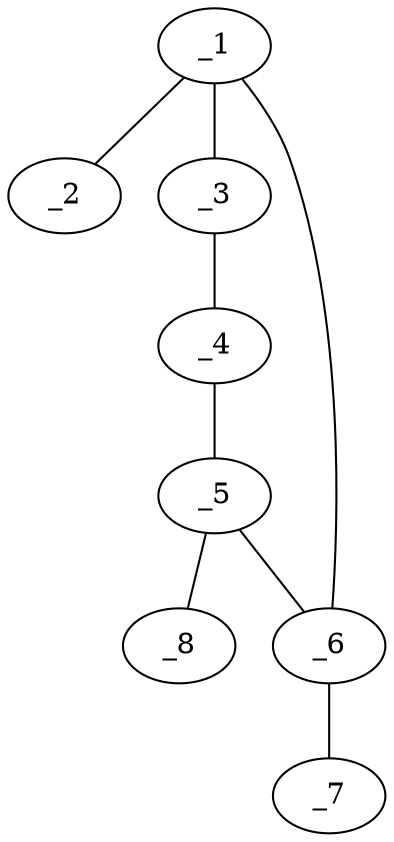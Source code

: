 graph molid642788 {
	_1	 [charge=0,
		chem=1,
		symbol="C  ",
		x="2.9511",
		y="-0.3184"];
	_2	 [charge=0,
		chem=2,
		symbol="O  ",
		x=2,
		y="-0.0093"];
	_1 -- _2	 [valence=2];
	_3	 [charge=0,
		chem=1,
		symbol="C  ",
		x="3.2601",
		y="-1.2694"];
	_1 -- _3	 [valence=1];
	_6	 [charge=0,
		chem=1,
		symbol="C  ",
		x="3.7601",
		y="0.2694"];
	_1 -- _6	 [valence=1];
	_4	 [charge=0,
		chem=1,
		symbol="C  ",
		x="4.2601",
		y="-1.2694"];
	_3 -- _4	 [valence=1];
	_5	 [charge=0,
		chem=1,
		symbol="C  ",
		x="4.5691",
		y="-0.3184"];
	_4 -- _5	 [valence=1];
	_5 -- _6	 [valence=2];
	_8	 [charge=0,
		chem=2,
		symbol="O  ",
		x="5.5201",
		y="-0.0094"];
	_5 -- _8	 [valence=1];
	_7	 [charge=0,
		chem=2,
		symbol="O  ",
		x="3.7601",
		y="1.2694"];
	_6 -- _7	 [valence=1];
}
